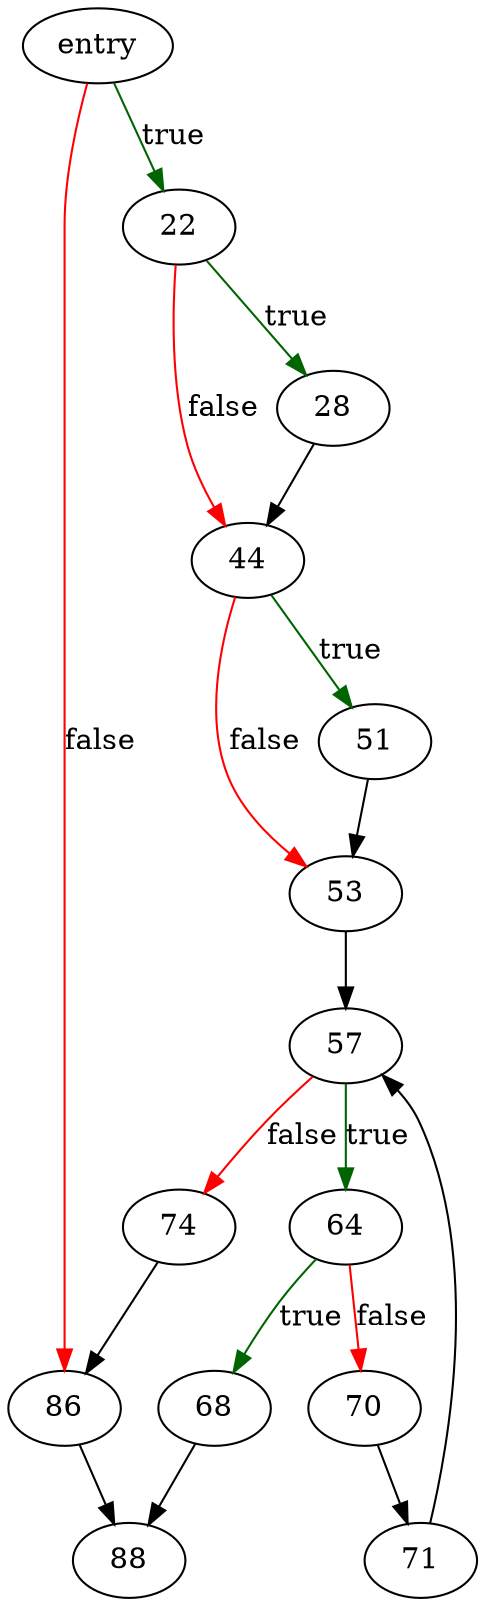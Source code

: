 digraph "walIndexAppend" {
	// Node definitions.
	3 [label=entry];
	22;
	28;
	44;
	51;
	53;
	57;
	64;
	68;
	70;
	71;
	74;
	86;
	88;

	// Edge definitions.
	3 -> 22 [
		color=darkgreen
		label=true
	];
	3 -> 86 [
		color=red
		label=false
	];
	22 -> 28 [
		color=darkgreen
		label=true
	];
	22 -> 44 [
		color=red
		label=false
	];
	28 -> 44;
	44 -> 51 [
		color=darkgreen
		label=true
	];
	44 -> 53 [
		color=red
		label=false
	];
	51 -> 53;
	53 -> 57;
	57 -> 64 [
		color=darkgreen
		label=true
	];
	57 -> 74 [
		color=red
		label=false
	];
	64 -> 68 [
		color=darkgreen
		label=true
	];
	64 -> 70 [
		color=red
		label=false
	];
	68 -> 88;
	70 -> 71;
	71 -> 57;
	74 -> 86;
	86 -> 88;
}